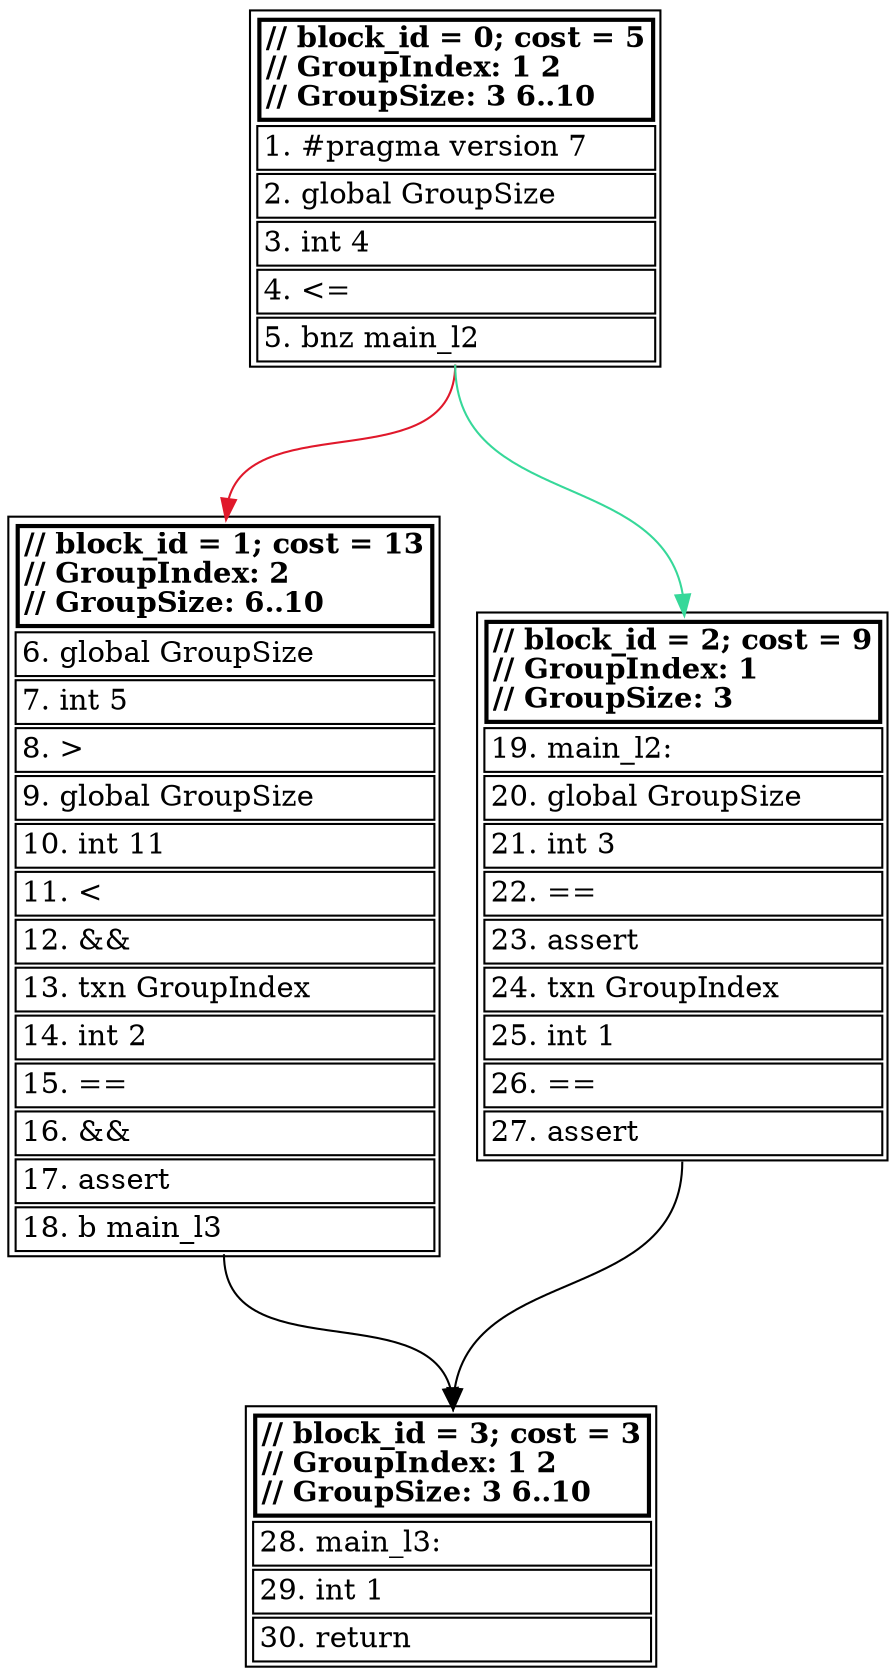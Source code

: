 digraph g{
 ranksep = 1 
 overlap = scale 

0[label=<<TABLE ALIGN="LEFT" COLOR="BLACK">
<TR><TD COLOR="BLACK" ALIGN="LEFT" BALIGN="LEFT" PORT="1" BORDER="2"><B>// block_id = 0; cost = 5<BR/>// GroupIndex: 1 2<BR/>// GroupSize: 3 6..10</B></TD></TR>
<TR><TD ALIGN="LEFT" BALIGN="LEFT" COLOR="BLACK">1. #pragma version 7</TD></TR>
<TR><TD ALIGN="LEFT" BALIGN="LEFT" COLOR="BLACK">2. global GroupSize</TD></TR>
<TR><TD ALIGN="LEFT" BALIGN="LEFT" COLOR="BLACK">3. int 4</TD></TR>
<TR><TD ALIGN="LEFT" BALIGN="LEFT" COLOR="BLACK">4. &lt;=</TD></TR>
<TR><TD ALIGN="LEFT" BALIGN="LEFT" COLOR="BLACK">5. bnz main_l2</TD></TR>
</TABLE>> labelloc=top shape=plain
] 0:s -> 1:6:n [color="#e0182b"];
0:s -> 2:19:n [color="#36d899"];

1[label=<<TABLE ALIGN="LEFT" COLOR="BLACK">
<TR><TD COLOR="BLACK" ALIGN="LEFT" BALIGN="LEFT" PORT="6" BORDER="2"><B>// block_id = 1; cost = 13<BR/>// GroupIndex: 2<BR/>// GroupSize: 6..10</B></TD></TR>
<TR><TD ALIGN="LEFT" BALIGN="LEFT" COLOR="BLACK">6. global GroupSize</TD></TR>
<TR><TD ALIGN="LEFT" BALIGN="LEFT" COLOR="BLACK">7. int 5</TD></TR>
<TR><TD ALIGN="LEFT" BALIGN="LEFT" COLOR="BLACK">8. &gt;</TD></TR>
<TR><TD ALIGN="LEFT" BALIGN="LEFT" COLOR="BLACK">9. global GroupSize</TD></TR>
<TR><TD ALIGN="LEFT" BALIGN="LEFT" COLOR="BLACK">10. int 11</TD></TR>
<TR><TD ALIGN="LEFT" BALIGN="LEFT" COLOR="BLACK">11. &lt;</TD></TR>
<TR><TD ALIGN="LEFT" BALIGN="LEFT" COLOR="BLACK">12. &amp;&amp;</TD></TR>
<TR><TD ALIGN="LEFT" BALIGN="LEFT" COLOR="BLACK">13. txn GroupIndex</TD></TR>
<TR><TD ALIGN="LEFT" BALIGN="LEFT" COLOR="BLACK">14. int 2</TD></TR>
<TR><TD ALIGN="LEFT" BALIGN="LEFT" COLOR="BLACK">15. ==</TD></TR>
<TR><TD ALIGN="LEFT" BALIGN="LEFT" COLOR="BLACK">16. &amp;&amp;</TD></TR>
<TR><TD ALIGN="LEFT" BALIGN="LEFT" COLOR="BLACK">17. assert</TD></TR>
<TR><TD ALIGN="LEFT" BALIGN="LEFT" COLOR="BLACK">18. b main_l3</TD></TR>
</TABLE>> labelloc=top shape=plain
] 1:s -> 3:28:n [color="BLACK"];

2[label=<<TABLE ALIGN="LEFT" COLOR="BLACK">
<TR><TD COLOR="BLACK" ALIGN="LEFT" BALIGN="LEFT" PORT="19" BORDER="2"><B>// block_id = 2; cost = 9<BR/>// GroupIndex: 1<BR/>// GroupSize: 3</B></TD></TR>
<TR><TD ALIGN="LEFT" BALIGN="LEFT" COLOR="BLACK">19. main_l2:</TD></TR>
<TR><TD ALIGN="LEFT" BALIGN="LEFT" COLOR="BLACK">20. global GroupSize</TD></TR>
<TR><TD ALIGN="LEFT" BALIGN="LEFT" COLOR="BLACK">21. int 3</TD></TR>
<TR><TD ALIGN="LEFT" BALIGN="LEFT" COLOR="BLACK">22. ==</TD></TR>
<TR><TD ALIGN="LEFT" BALIGN="LEFT" COLOR="BLACK">23. assert</TD></TR>
<TR><TD ALIGN="LEFT" BALIGN="LEFT" COLOR="BLACK">24. txn GroupIndex</TD></TR>
<TR><TD ALIGN="LEFT" BALIGN="LEFT" COLOR="BLACK">25. int 1</TD></TR>
<TR><TD ALIGN="LEFT" BALIGN="LEFT" COLOR="BLACK">26. ==</TD></TR>
<TR><TD ALIGN="LEFT" BALIGN="LEFT" COLOR="BLACK">27. assert</TD></TR>
</TABLE>> labelloc=top shape=plain
] 2:s -> 3:28:n [color="BLACK"];

3[label=<<TABLE ALIGN="LEFT" COLOR="BLACK">
<TR><TD COLOR="BLACK" ALIGN="LEFT" BALIGN="LEFT" PORT="28" BORDER="2"><B>// block_id = 3; cost = 3<BR/>// GroupIndex: 1 2<BR/>// GroupSize: 3 6..10</B></TD></TR>
<TR><TD ALIGN="LEFT" BALIGN="LEFT" COLOR="BLACK">28. main_l3:</TD></TR>
<TR><TD ALIGN="LEFT" BALIGN="LEFT" COLOR="BLACK">29. int 1</TD></TR>
<TR><TD ALIGN="LEFT" BALIGN="LEFT" COLOR="BLACK">30. return</TD></TR>
</TABLE>> labelloc=top shape=plain
] 
}
